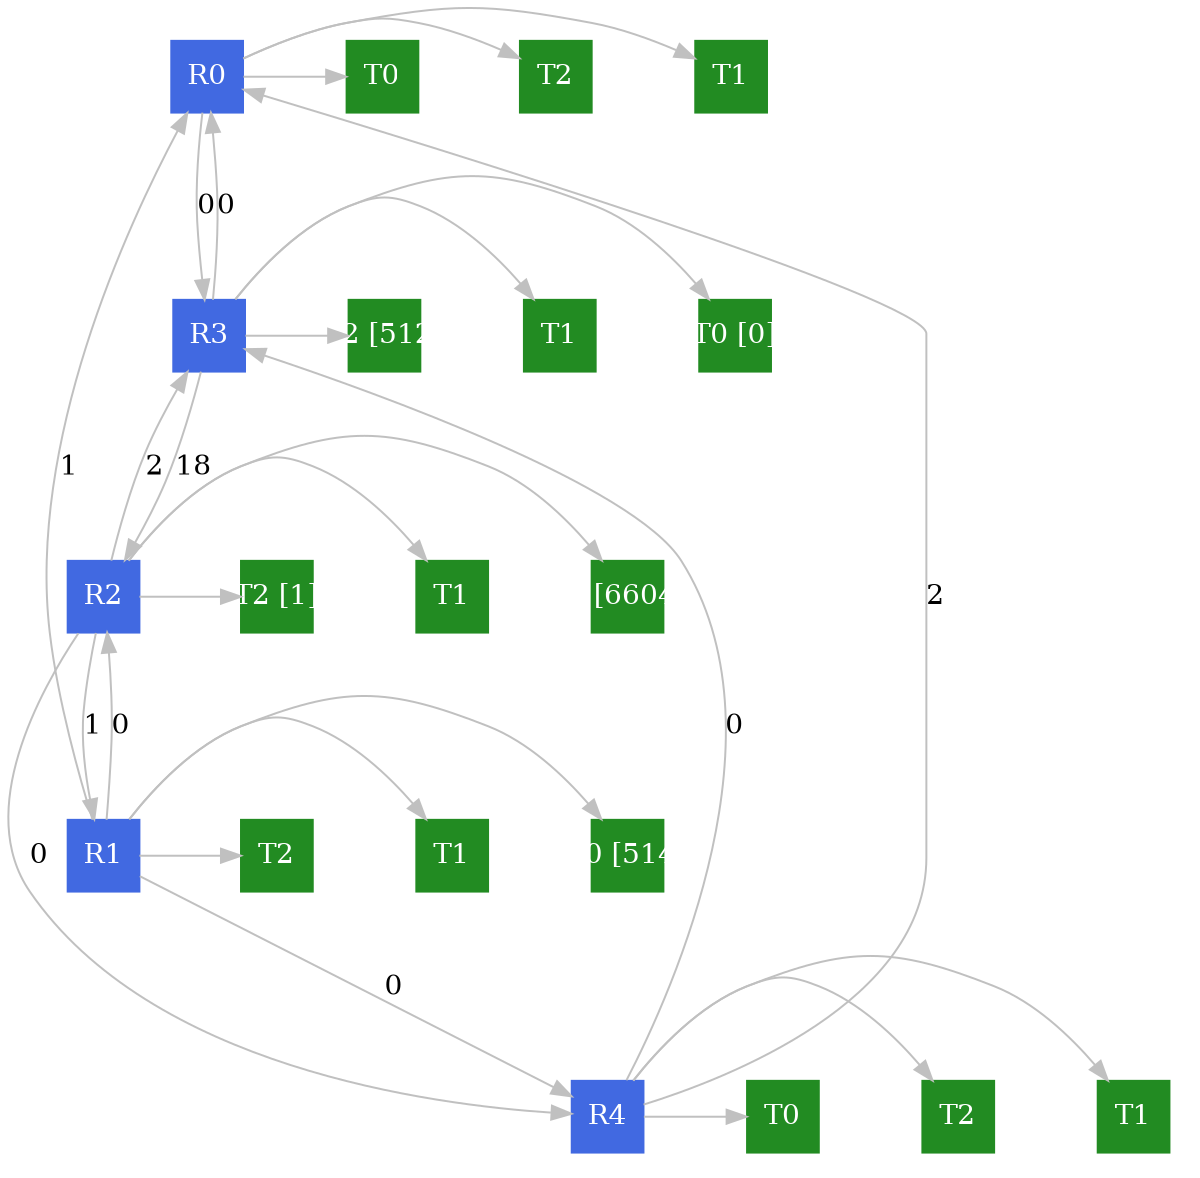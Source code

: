 digraph G {
    edge [color=gray, penwidth=1];
    size="8,8";
    ratio="fill";
 subgraph routers {
 node [shape=box, style=filled, color=royalblue, fixedsize=true, width=0.5, height=0.5, fontcolor=white];
        0 [label="R0"];
        1 [label="R1"];
        2 [label="R2"];
        3 [label="R3"];
        4 [label="R4"];
  }
 subgraph terminales {
  node [shape=box, style=filled, color=forestgreen, fixedsize=true, width=0.5, height=0.5, fontcolor=white];
00 [label="T0"];
01 [label="T1"];
02 [label="T2"];
10 [label="T0 [514]"];
11 [label="T1"];
12 [label="T2"];
20 [label="T0 [66048]"];
21 [label="T1"];
22 [label="T2 [1]"];
30 [label="T0 [0]"];
31 [label="T1"];
32 [label="T2 [512]"];
40 [label="T0"];
41 [label="T1"];
42 [label="T2"];
 }
    0 -> 3 [label="0"];
    1 -> 0 [label="1"];
    1 -> 2 [label="0"];
    1 -> 4 [label="0"];
    2 -> 1 [label="1"];
    2 -> 3 [label="2"];
    2 -> 4 [label="0"];
    3 -> 0 [label="0"];
    3 -> 2 [label="18"];
    4 -> 0 [label="2"];
    4 -> 3 [label="0"];
    0 -> 00 [minlen=0.2];
    0 -> 01 [minlen=0.2];
    0 -> 02 [minlen=0.2];
    1 -> 10 [minlen=0.2];
    1 -> 11 [minlen=0.2];
    1 -> 12 [minlen=0.2];
    2 -> 20 [minlen=0.2];
    2 -> 21 [minlen=0.2];
    2 -> 22 [minlen=0.2];
    3 -> 30 [minlen=0.2];
    3 -> 31 [minlen=0.2];
    3 -> 32 [minlen=0.2];
    4 -> 40 [minlen=0.2];
    4 -> 41 [minlen=0.2];
    4 -> 42 [minlen=0.2];
}
